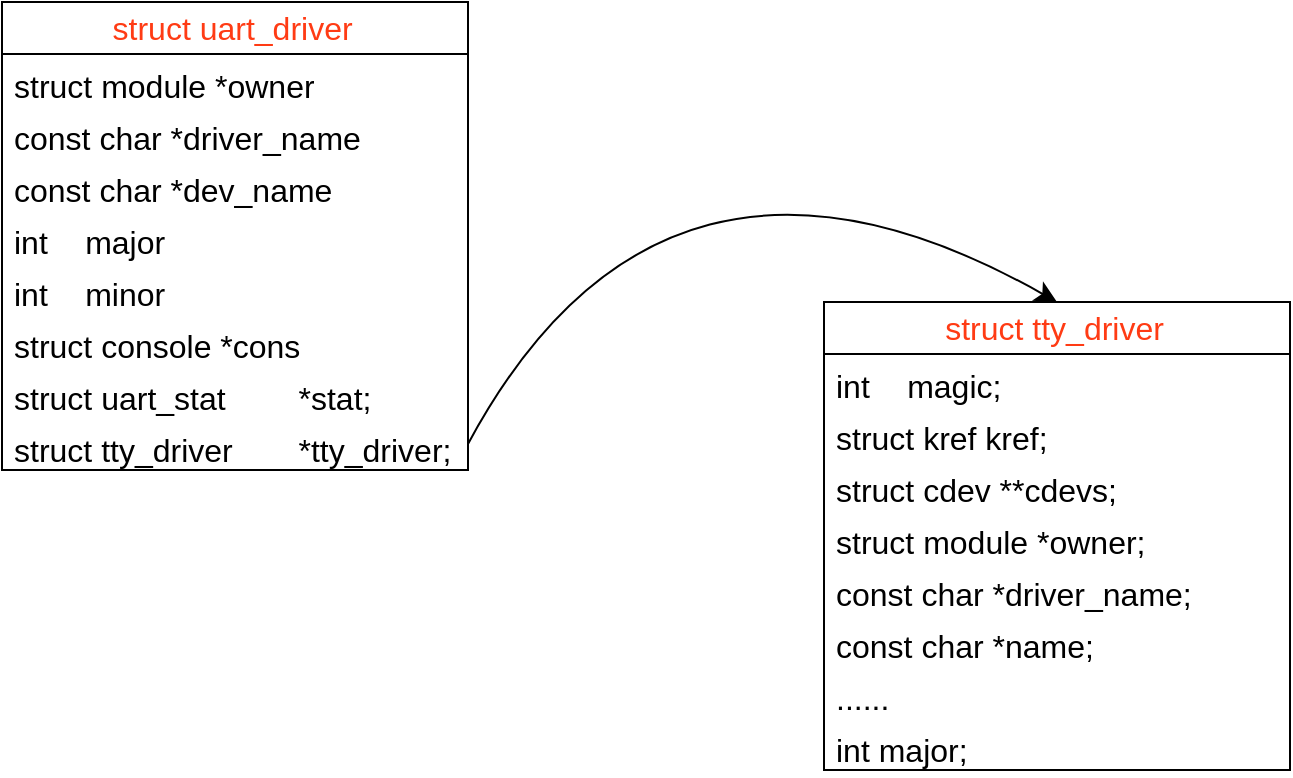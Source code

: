 <mxfile version="22.0.8" type="github">
  <diagram name="第 1 页" id="poyMkVzFCrn7jMh5MYYf">
    <mxGraphModel dx="1450" dy="1015" grid="0" gridSize="10" guides="1" tooltips="1" connect="1" arrows="1" fold="1" page="0" pageScale="1" pageWidth="827" pageHeight="1169" math="0" shadow="0">
      <root>
        <mxCell id="0" />
        <mxCell id="1" parent="0" />
        <mxCell id="u355SEzvm3KZrvOC773--2" value="&lt;font color=&quot;#ff3b14&quot;&gt;struct uart_driver&amp;nbsp;&lt;/font&gt;" style="swimlane;fontStyle=0;childLayout=stackLayout;horizontal=1;startSize=26;fillColor=none;horizontalStack=0;resizeParent=1;resizeParentMax=0;resizeLast=0;collapsible=1;marginBottom=0;html=1;fontSize=16;" vertex="1" parent="1">
          <mxGeometry x="-71" y="-1" width="233" height="234" as="geometry" />
        </mxCell>
        <mxCell id="u355SEzvm3KZrvOC773--5" value="struct module *owner" style="text;strokeColor=none;fillColor=none;align=left;verticalAlign=top;spacingLeft=4;spacingRight=4;overflow=hidden;rotatable=0;points=[[0,0.5],[1,0.5]];portConstraint=eastwest;whiteSpace=wrap;html=1;fontSize=16;" vertex="1" parent="u355SEzvm3KZrvOC773--2">
          <mxGeometry y="26" width="233" height="26" as="geometry" />
        </mxCell>
        <mxCell id="u355SEzvm3KZrvOC773--6" value="const char *driver_name" style="text;strokeColor=none;fillColor=none;align=left;verticalAlign=top;spacingLeft=4;spacingRight=4;overflow=hidden;rotatable=0;points=[[0,0.5],[1,0.5]];portConstraint=eastwest;whiteSpace=wrap;html=1;fontSize=16;" vertex="1" parent="u355SEzvm3KZrvOC773--2">
          <mxGeometry y="52" width="233" height="26" as="geometry" />
        </mxCell>
        <mxCell id="u355SEzvm3KZrvOC773--7" value="const char *dev_name" style="text;strokeColor=none;fillColor=none;align=left;verticalAlign=top;spacingLeft=4;spacingRight=4;overflow=hidden;rotatable=0;points=[[0,0.5],[1,0.5]];portConstraint=eastwest;whiteSpace=wrap;html=1;fontSize=16;" vertex="1" parent="u355SEzvm3KZrvOC773--2">
          <mxGeometry y="78" width="233" height="26" as="geometry" />
        </mxCell>
        <mxCell id="u355SEzvm3KZrvOC773--8" value="int&lt;span style=&quot;white-space: pre;&quot;&gt;&#x9;&lt;/span&gt;major" style="text;strokeColor=none;fillColor=none;align=left;verticalAlign=top;spacingLeft=4;spacingRight=4;overflow=hidden;rotatable=0;points=[[0,0.5],[1,0.5]];portConstraint=eastwest;whiteSpace=wrap;html=1;fontSize=16;" vertex="1" parent="u355SEzvm3KZrvOC773--2">
          <mxGeometry y="104" width="233" height="26" as="geometry" />
        </mxCell>
        <mxCell id="u355SEzvm3KZrvOC773--9" value="int&amp;nbsp;&lt;span style=&quot;white-space: pre;&quot;&gt;&#x9;&lt;/span&gt;minor" style="text;strokeColor=none;fillColor=none;align=left;verticalAlign=top;spacingLeft=4;spacingRight=4;overflow=hidden;rotatable=0;points=[[0,0.5],[1,0.5]];portConstraint=eastwest;whiteSpace=wrap;html=1;fontSize=16;" vertex="1" parent="u355SEzvm3KZrvOC773--2">
          <mxGeometry y="130" width="233" height="26" as="geometry" />
        </mxCell>
        <mxCell id="u355SEzvm3KZrvOC773--10" value="struct console *cons" style="text;strokeColor=none;fillColor=none;align=left;verticalAlign=top;spacingLeft=4;spacingRight=4;overflow=hidden;rotatable=0;points=[[0,0.5],[1,0.5]];portConstraint=eastwest;whiteSpace=wrap;html=1;fontSize=16;" vertex="1" parent="u355SEzvm3KZrvOC773--2">
          <mxGeometry y="156" width="233" height="26" as="geometry" />
        </mxCell>
        <mxCell id="u355SEzvm3KZrvOC773--12" value="struct uart_stat&lt;span style=&quot;white-space: pre;&quot;&gt;&#x9;&lt;/span&gt;*stat;" style="text;strokeColor=none;fillColor=none;align=left;verticalAlign=top;spacingLeft=4;spacingRight=4;overflow=hidden;rotatable=0;points=[[0,0.5],[1,0.5]];portConstraint=eastwest;whiteSpace=wrap;html=1;fontSize=16;" vertex="1" parent="u355SEzvm3KZrvOC773--2">
          <mxGeometry y="182" width="233" height="26" as="geometry" />
        </mxCell>
        <mxCell id="u355SEzvm3KZrvOC773--11" value="struct tty_driver&lt;span style=&quot;white-space: pre;&quot;&gt;&#x9;&lt;/span&gt;*tty_driver;" style="text;strokeColor=none;fillColor=none;align=left;verticalAlign=top;spacingLeft=4;spacingRight=4;overflow=hidden;rotatable=0;points=[[0,0.5],[1,0.5]];portConstraint=eastwest;whiteSpace=wrap;html=1;fontSize=16;" vertex="1" parent="u355SEzvm3KZrvOC773--2">
          <mxGeometry y="208" width="233" height="26" as="geometry" />
        </mxCell>
        <mxCell id="u355SEzvm3KZrvOC773--13" value="&lt;font color=&quot;#ff3b14&quot;&gt;struct tty_driver&amp;nbsp;&lt;/font&gt;" style="swimlane;fontStyle=0;childLayout=stackLayout;horizontal=1;startSize=26;fillColor=none;horizontalStack=0;resizeParent=1;resizeParentMax=0;resizeLast=0;collapsible=1;marginBottom=0;html=1;fontSize=16;" vertex="1" parent="1">
          <mxGeometry x="340" y="149" width="233" height="234" as="geometry" />
        </mxCell>
        <mxCell id="u355SEzvm3KZrvOC773--14" value="int&lt;span style=&quot;white-space: pre;&quot;&gt;&#x9;&lt;/span&gt;magic;" style="text;strokeColor=none;fillColor=none;align=left;verticalAlign=top;spacingLeft=4;spacingRight=4;overflow=hidden;rotatable=0;points=[[0,0.5],[1,0.5]];portConstraint=eastwest;whiteSpace=wrap;html=1;fontSize=16;" vertex="1" parent="u355SEzvm3KZrvOC773--13">
          <mxGeometry y="26" width="233" height="26" as="geometry" />
        </mxCell>
        <mxCell id="u355SEzvm3KZrvOC773--15" value="struct kref kref;" style="text;strokeColor=none;fillColor=none;align=left;verticalAlign=top;spacingLeft=4;spacingRight=4;overflow=hidden;rotatable=0;points=[[0,0.5],[1,0.5]];portConstraint=eastwest;whiteSpace=wrap;html=1;fontSize=16;" vertex="1" parent="u355SEzvm3KZrvOC773--13">
          <mxGeometry y="52" width="233" height="26" as="geometry" />
        </mxCell>
        <mxCell id="u355SEzvm3KZrvOC773--16" value="struct cdev **cdevs;" style="text;strokeColor=none;fillColor=none;align=left;verticalAlign=top;spacingLeft=4;spacingRight=4;overflow=hidden;rotatable=0;points=[[0,0.5],[1,0.5]];portConstraint=eastwest;whiteSpace=wrap;html=1;fontSize=16;" vertex="1" parent="u355SEzvm3KZrvOC773--13">
          <mxGeometry y="78" width="233" height="26" as="geometry" />
        </mxCell>
        <mxCell id="u355SEzvm3KZrvOC773--17" value="struct module *owner;" style="text;strokeColor=none;fillColor=none;align=left;verticalAlign=top;spacingLeft=4;spacingRight=4;overflow=hidden;rotatable=0;points=[[0,0.5],[1,0.5]];portConstraint=eastwest;whiteSpace=wrap;html=1;fontSize=16;" vertex="1" parent="u355SEzvm3KZrvOC773--13">
          <mxGeometry y="104" width="233" height="26" as="geometry" />
        </mxCell>
        <mxCell id="u355SEzvm3KZrvOC773--18" value="const char *driver_name;" style="text;strokeColor=none;fillColor=none;align=left;verticalAlign=top;spacingLeft=4;spacingRight=4;overflow=hidden;rotatable=0;points=[[0,0.5],[1,0.5]];portConstraint=eastwest;whiteSpace=wrap;html=1;fontSize=16;" vertex="1" parent="u355SEzvm3KZrvOC773--13">
          <mxGeometry y="130" width="233" height="26" as="geometry" />
        </mxCell>
        <mxCell id="u355SEzvm3KZrvOC773--19" value="const char *name;" style="text;strokeColor=none;fillColor=none;align=left;verticalAlign=top;spacingLeft=4;spacingRight=4;overflow=hidden;rotatable=0;points=[[0,0.5],[1,0.5]];portConstraint=eastwest;whiteSpace=wrap;html=1;fontSize=16;" vertex="1" parent="u355SEzvm3KZrvOC773--13">
          <mxGeometry y="156" width="233" height="26" as="geometry" />
        </mxCell>
        <mxCell id="u355SEzvm3KZrvOC773--20" value="......" style="text;strokeColor=none;fillColor=none;align=left;verticalAlign=top;spacingLeft=4;spacingRight=4;overflow=hidden;rotatable=0;points=[[0,0.5],[1,0.5]];portConstraint=eastwest;whiteSpace=wrap;html=1;fontSize=16;" vertex="1" parent="u355SEzvm3KZrvOC773--13">
          <mxGeometry y="182" width="233" height="26" as="geometry" />
        </mxCell>
        <mxCell id="u355SEzvm3KZrvOC773--21" value="int major;" style="text;strokeColor=none;fillColor=none;align=left;verticalAlign=top;spacingLeft=4;spacingRight=4;overflow=hidden;rotatable=0;points=[[0,0.5],[1,0.5]];portConstraint=eastwest;whiteSpace=wrap;html=1;fontSize=16;" vertex="1" parent="u355SEzvm3KZrvOC773--13">
          <mxGeometry y="208" width="233" height="26" as="geometry" />
        </mxCell>
        <mxCell id="u355SEzvm3KZrvOC773--22" style="edgeStyle=none;curved=1;rounded=0;orthogonalLoop=1;jettySize=auto;html=1;exitX=1;exitY=0.5;exitDx=0;exitDy=0;entryX=0.5;entryY=0;entryDx=0;entryDy=0;fontSize=12;startSize=8;endSize=8;" edge="1" parent="1" source="u355SEzvm3KZrvOC773--11" target="u355SEzvm3KZrvOC773--13">
          <mxGeometry relative="1" as="geometry">
            <Array as="points">
              <mxPoint x="260" y="38" />
            </Array>
          </mxGeometry>
        </mxCell>
      </root>
    </mxGraphModel>
  </diagram>
</mxfile>
